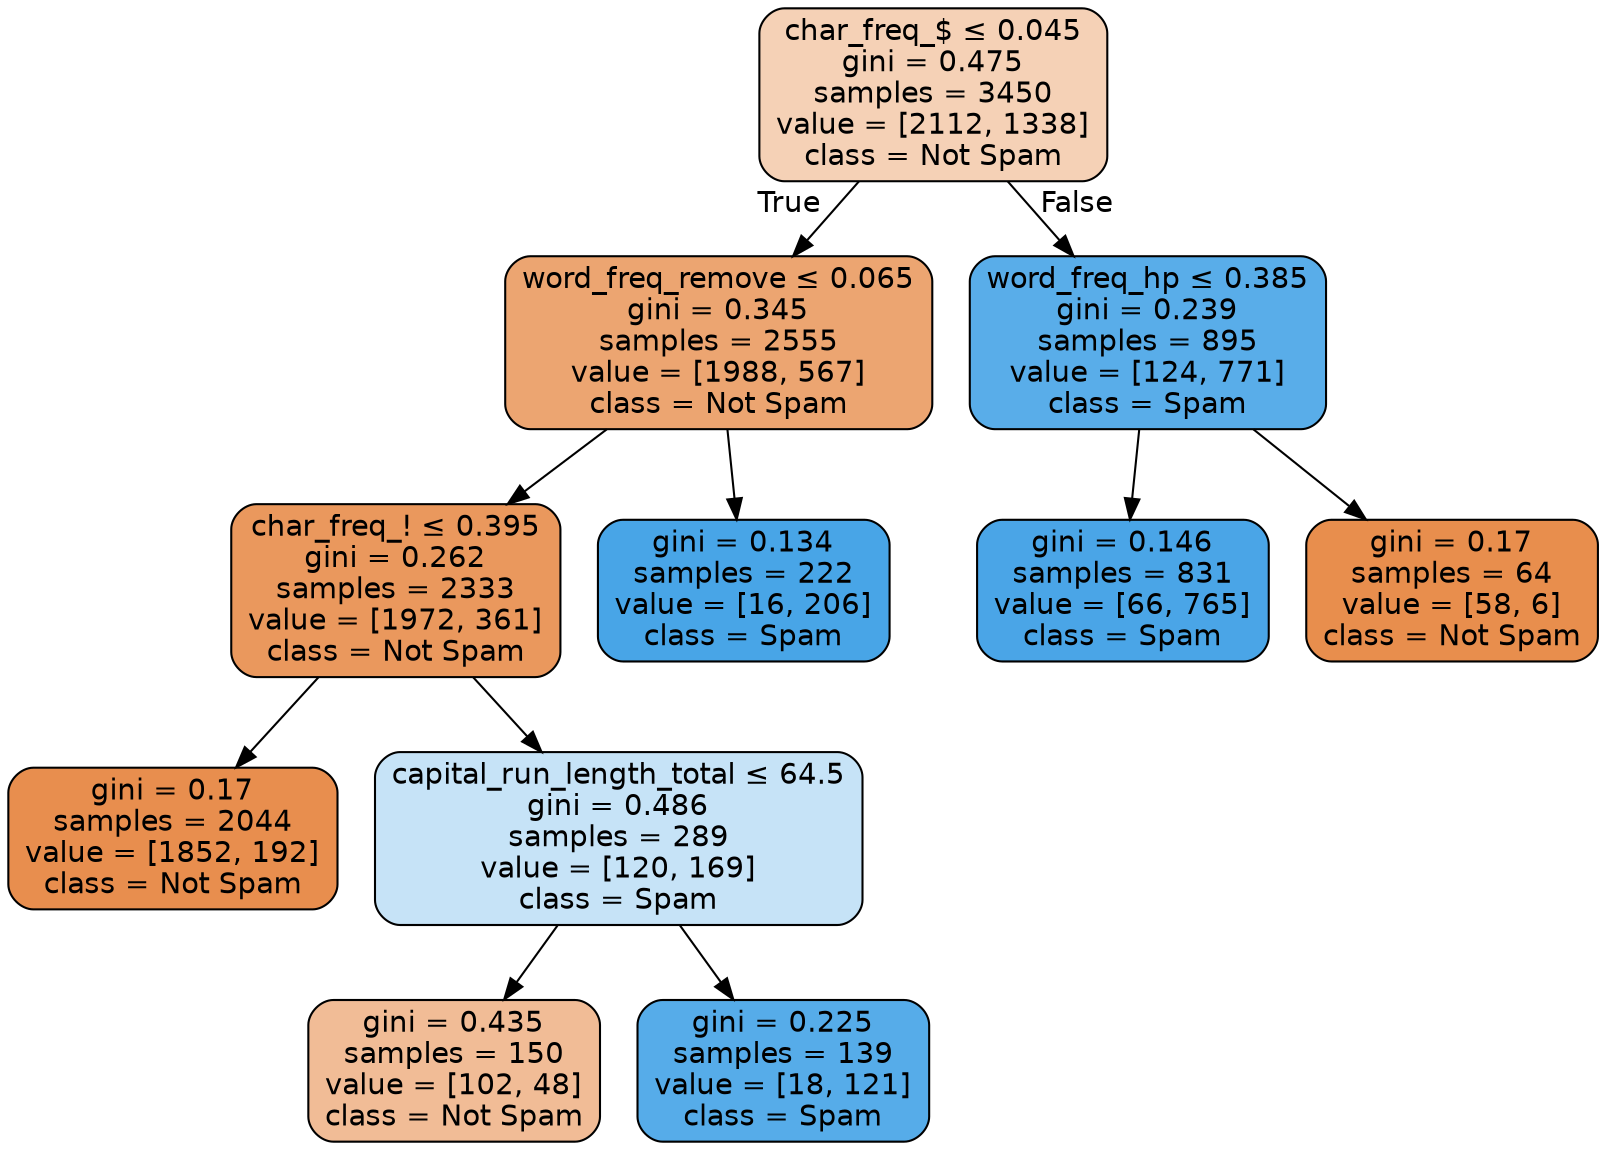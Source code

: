 digraph Tree {
node [shape=box, style="filled, rounded", color="black", fontname=helvetica] ;
edge [fontname=helvetica] ;
0 [label=<char_freq_$ &le; 0.045<br/>gini = 0.475<br/>samples = 3450<br/>value = [2112, 1338]<br/>class = Not Spam>, fillcolor="#f5d1b6"] ;
1 [label=<word_freq_remove &le; 0.065<br/>gini = 0.345<br/>samples = 2555<br/>value = [1988, 567]<br/>class = Not Spam>, fillcolor="#eca571"] ;
0 -> 1 [labeldistance=2.5, labelangle=45, headlabel="True"] ;
2 [label=<char_freq_! &le; 0.395<br/>gini = 0.262<br/>samples = 2333<br/>value = [1972, 361]<br/>class = Not Spam>, fillcolor="#ea985d"] ;
1 -> 2 ;
3 [label=<gini = 0.17<br/>samples = 2044<br/>value = [1852, 192]<br/>class = Not Spam>, fillcolor="#e88e4e"] ;
2 -> 3 ;
4 [label=<capital_run_length_total &le; 64.5<br/>gini = 0.486<br/>samples = 289<br/>value = [120, 169]<br/>class = Spam>, fillcolor="#c6e3f7"] ;
2 -> 4 ;
5 [label=<gini = 0.435<br/>samples = 150<br/>value = [102, 48]<br/>class = Not Spam>, fillcolor="#f1bc96"] ;
4 -> 5 ;
6 [label=<gini = 0.225<br/>samples = 139<br/>value = [18, 121]<br/>class = Spam>, fillcolor="#56ace9"] ;
4 -> 6 ;
7 [label=<gini = 0.134<br/>samples = 222<br/>value = [16, 206]<br/>class = Spam>, fillcolor="#48a5e7"] ;
1 -> 7 ;
8 [label=<word_freq_hp &le; 0.385<br/>gini = 0.239<br/>samples = 895<br/>value = [124, 771]<br/>class = Spam>, fillcolor="#59ade9"] ;
0 -> 8 [labeldistance=2.5, labelangle=-45, headlabel="False"] ;
9 [label=<gini = 0.146<br/>samples = 831<br/>value = [66, 765]<br/>class = Spam>, fillcolor="#4aa5e7"] ;
8 -> 9 ;
10 [label=<gini = 0.17<br/>samples = 64<br/>value = [58, 6]<br/>class = Not Spam>, fillcolor="#e88e4d"] ;
8 -> 10 ;
}
